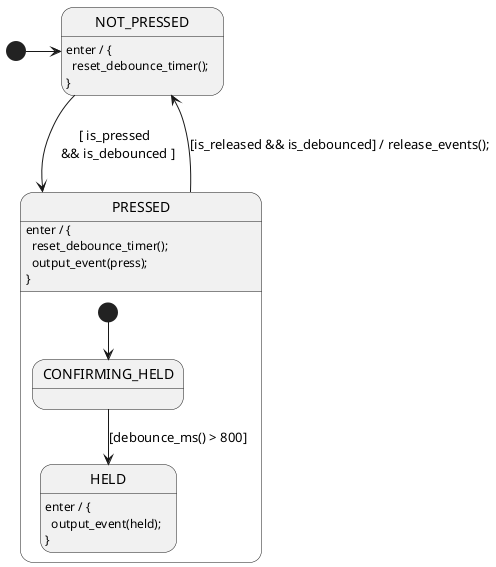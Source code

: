 @startuml ButtonSm1Cpp

[*] -> NOT_PRESSED
state NOT_PRESSED {
  NOT_PRESSED : enter / {\n  reset_debounce_timer();\n}
}

state PRESSED {
  PRESSED : enter / {\n  reset_debounce_timer();\n  output_event(press);\n}

  HELD : enter / {\n  output_event(held);\n}

  [*] -down-> CONFIRMING_HELD
  CONFIRMING_HELD -down-> HELD : [debounce_ms() > 800]
}

/'
Note:
I couldn't get the below transition to match the yEd diagram. PlantUML center aligns the below label
and makes it hard to read. Does anyone know how to left align it?
PRESSED --> NOT_PRESSED : [is_released && is_debounced] / {\n  if (debounce_ms() <= 200) {\n    output_event(tap);\n  }\n  output_event(release);\n}
'/

PRESSED --> NOT_PRESSED : [is_released && is_debounced] / release_events();

NOT_PRESSED --> PRESSED : [ is_pressed\n  && is_debounced ]

@enduml